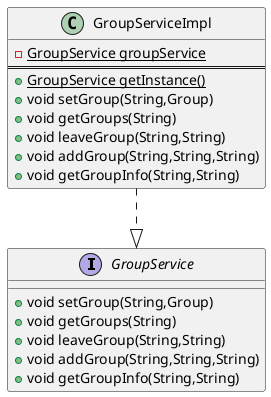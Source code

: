 @startuml
'https://plantuml.com/class-diagram

interface GroupService{
+void setGroup(String,Group)
+void getGroups(String)
+void leaveGroup(String,String)
+void addGroup(String,String,String)
+void getGroupInfo(String,String)
}

class GroupServiceImpl {
-{static}GroupService groupService
==
+{static}GroupService getInstance()
+void setGroup(String,Group)
+void getGroups(String)
+void leaveGroup(String,String)
+void addGroup(String,String,String)
+void getGroupInfo(String,String)
}

GroupServiceImpl ..|> GroupService
@enduml
